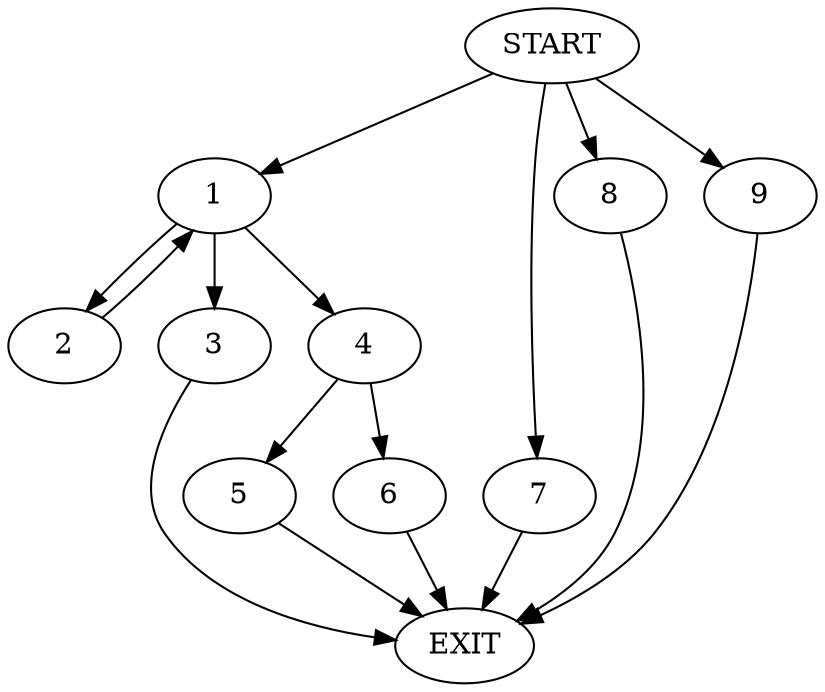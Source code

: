 digraph {
0 [label="START"]
10 [label="EXIT"]
0 -> 1
1 -> 2
1 -> 3
1 -> 4
2 -> 1
4 -> 5
4 -> 6
3 -> 10
5 -> 10
6 -> 10
0 -> 7
7 -> 10
0 -> 8
8 -> 10
0 -> 9
9 -> 10
}
